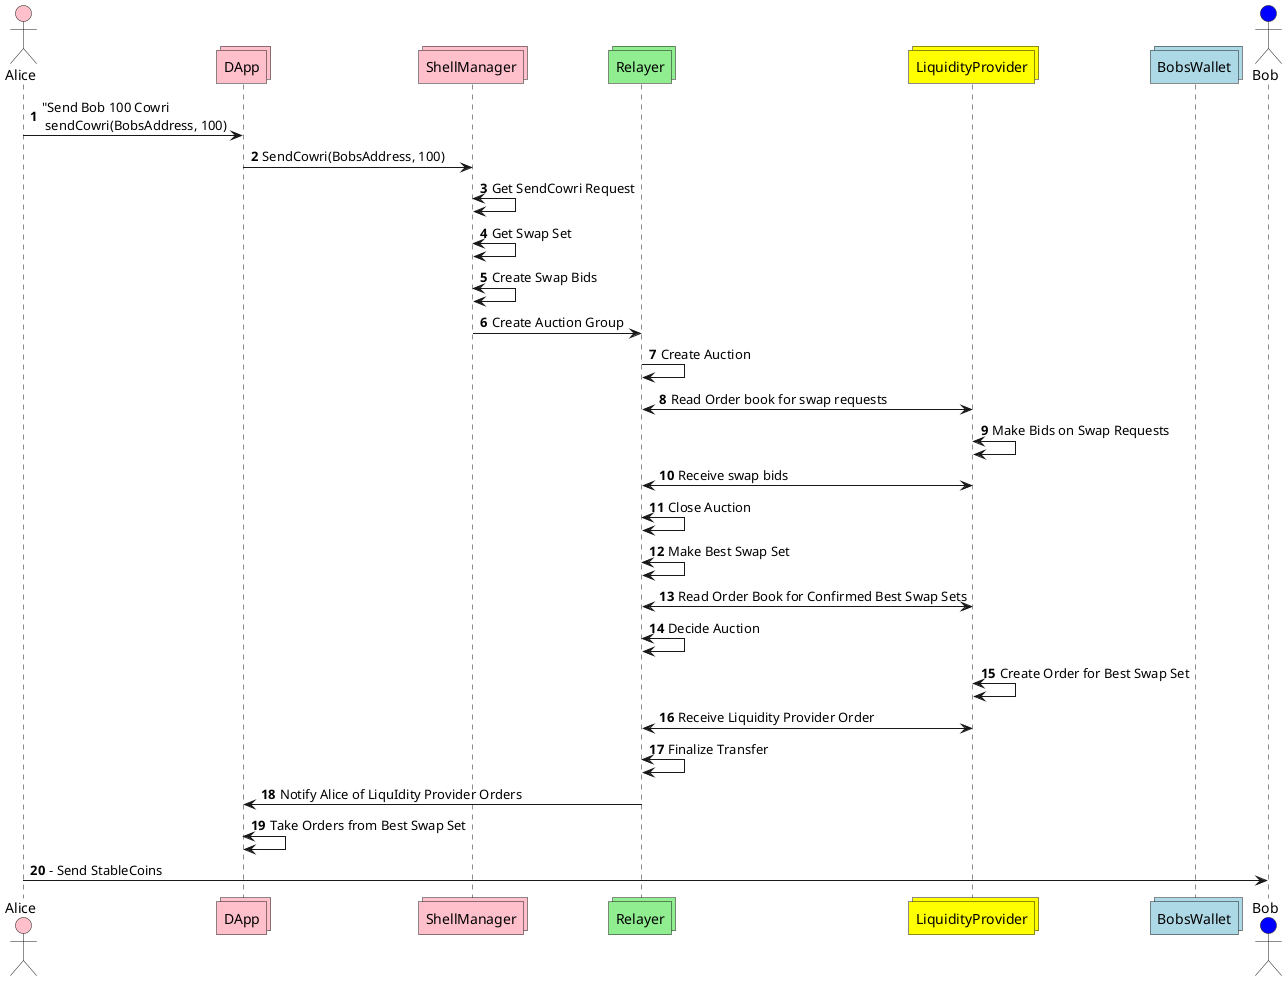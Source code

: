 @startuml
actor Alice #Pink
collections DApp #Pink
collections ShellManager #Pink
collections Relayer #LightGreen
collections LiquidityProvider #Yellow
collections BobsWallet #LightBlue
actor Bob #Blue

autonumber
Alice -> DApp: "Send Bob 100 Cowri\n sendCowri(BobsAddress, 100)
DApp -> ShellManager: SendCowri(BobsAddress, 100)
ShellManager <-> ShellManager: Get SendCowri Request
ShellManager <-> ShellManager: Get Swap Set
ShellManager <-> ShellManager: Create Swap Bids
ShellManager -> Relayer: Create Auction Group
Relayer -> Relayer: Create Auction
Relayer <-> LiquidityProvider: Read Order book for swap requests
LiquidityProvider <-> LiquidityProvider: Make Bids on Swap Requests
LiquidityProvider <-> Relayer: Receive swap bids
Relayer <-> Relayer : Close Auction
Relayer <-> Relayer: Make Best Swap Set
Relayer <-> LiquidityProvider: Read Order Book for Confirmed Best Swap Sets
Relayer <-> Relayer : Decide Auction
LiquidityProvider <-> LiquidityProvider: Create Order for Best Swap Set
LiquidityProvider <-> Relayer: Receive Liquidity Provider Order
Relayer <-> Relayer : Finalize Transfer
Relayer -> DApp : Notify Alice of LiquIdity Provider Orders
DApp <-> DApp: Take Orders from Best Swap Set
Alice -> Bob: - Send StableCoins

@enduml